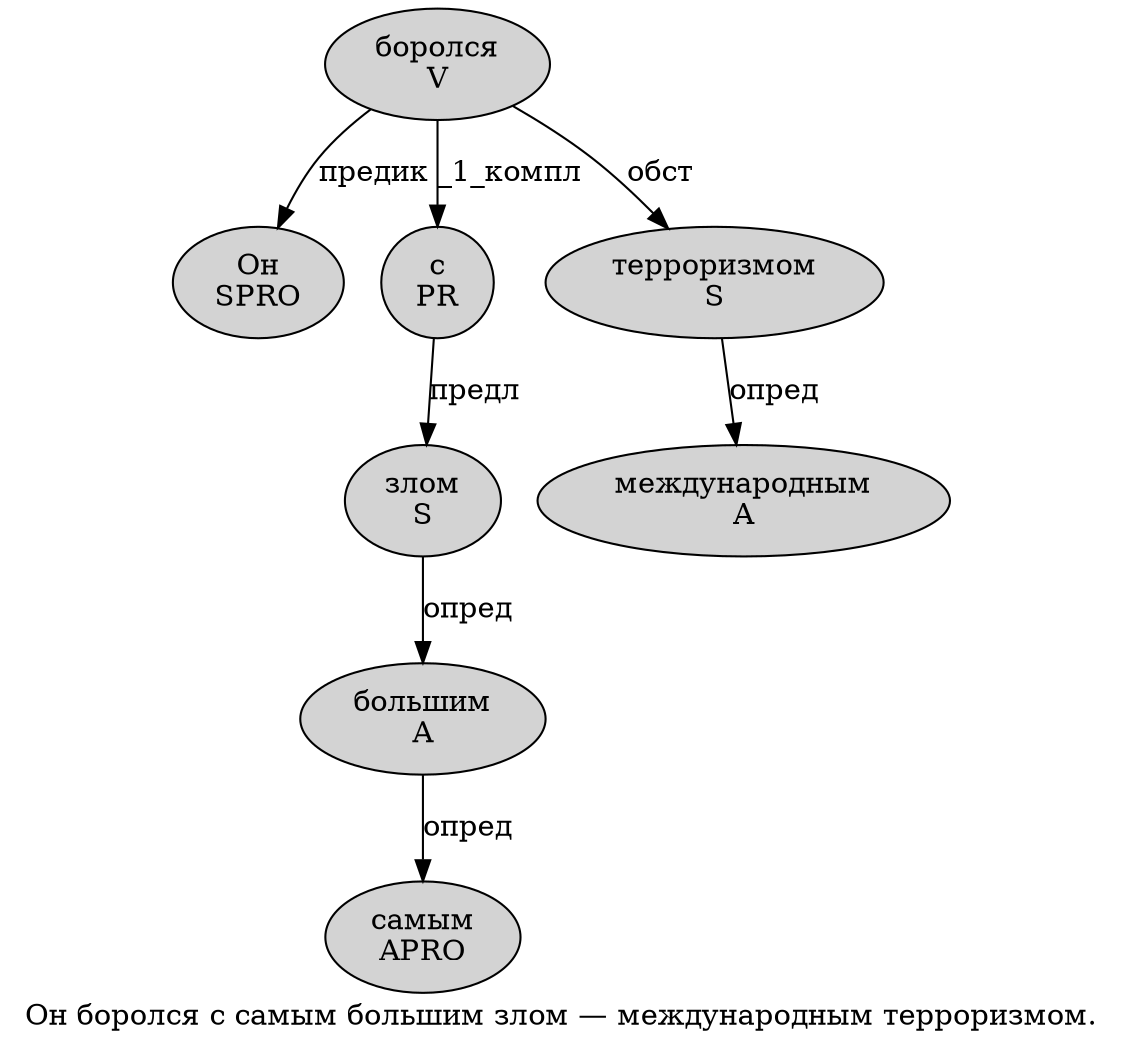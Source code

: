 digraph SENTENCE_63 {
	graph [label="Он боролся с самым большим злом — международным терроризмом."]
	node [style=filled]
		0 [label="Он
SPRO" color="" fillcolor=lightgray penwidth=1 shape=ellipse]
		1 [label="боролся
V" color="" fillcolor=lightgray penwidth=1 shape=ellipse]
		2 [label="с
PR" color="" fillcolor=lightgray penwidth=1 shape=ellipse]
		3 [label="самым
APRO" color="" fillcolor=lightgray penwidth=1 shape=ellipse]
		4 [label="большим
A" color="" fillcolor=lightgray penwidth=1 shape=ellipse]
		5 [label="злом
S" color="" fillcolor=lightgray penwidth=1 shape=ellipse]
		7 [label="международным
A" color="" fillcolor=lightgray penwidth=1 shape=ellipse]
		8 [label="терроризмом
S" color="" fillcolor=lightgray penwidth=1 shape=ellipse]
			1 -> 0 [label="предик"]
			1 -> 2 [label="_1_компл"]
			1 -> 8 [label="обст"]
			5 -> 4 [label="опред"]
			2 -> 5 [label="предл"]
			8 -> 7 [label="опред"]
			4 -> 3 [label="опред"]
}
